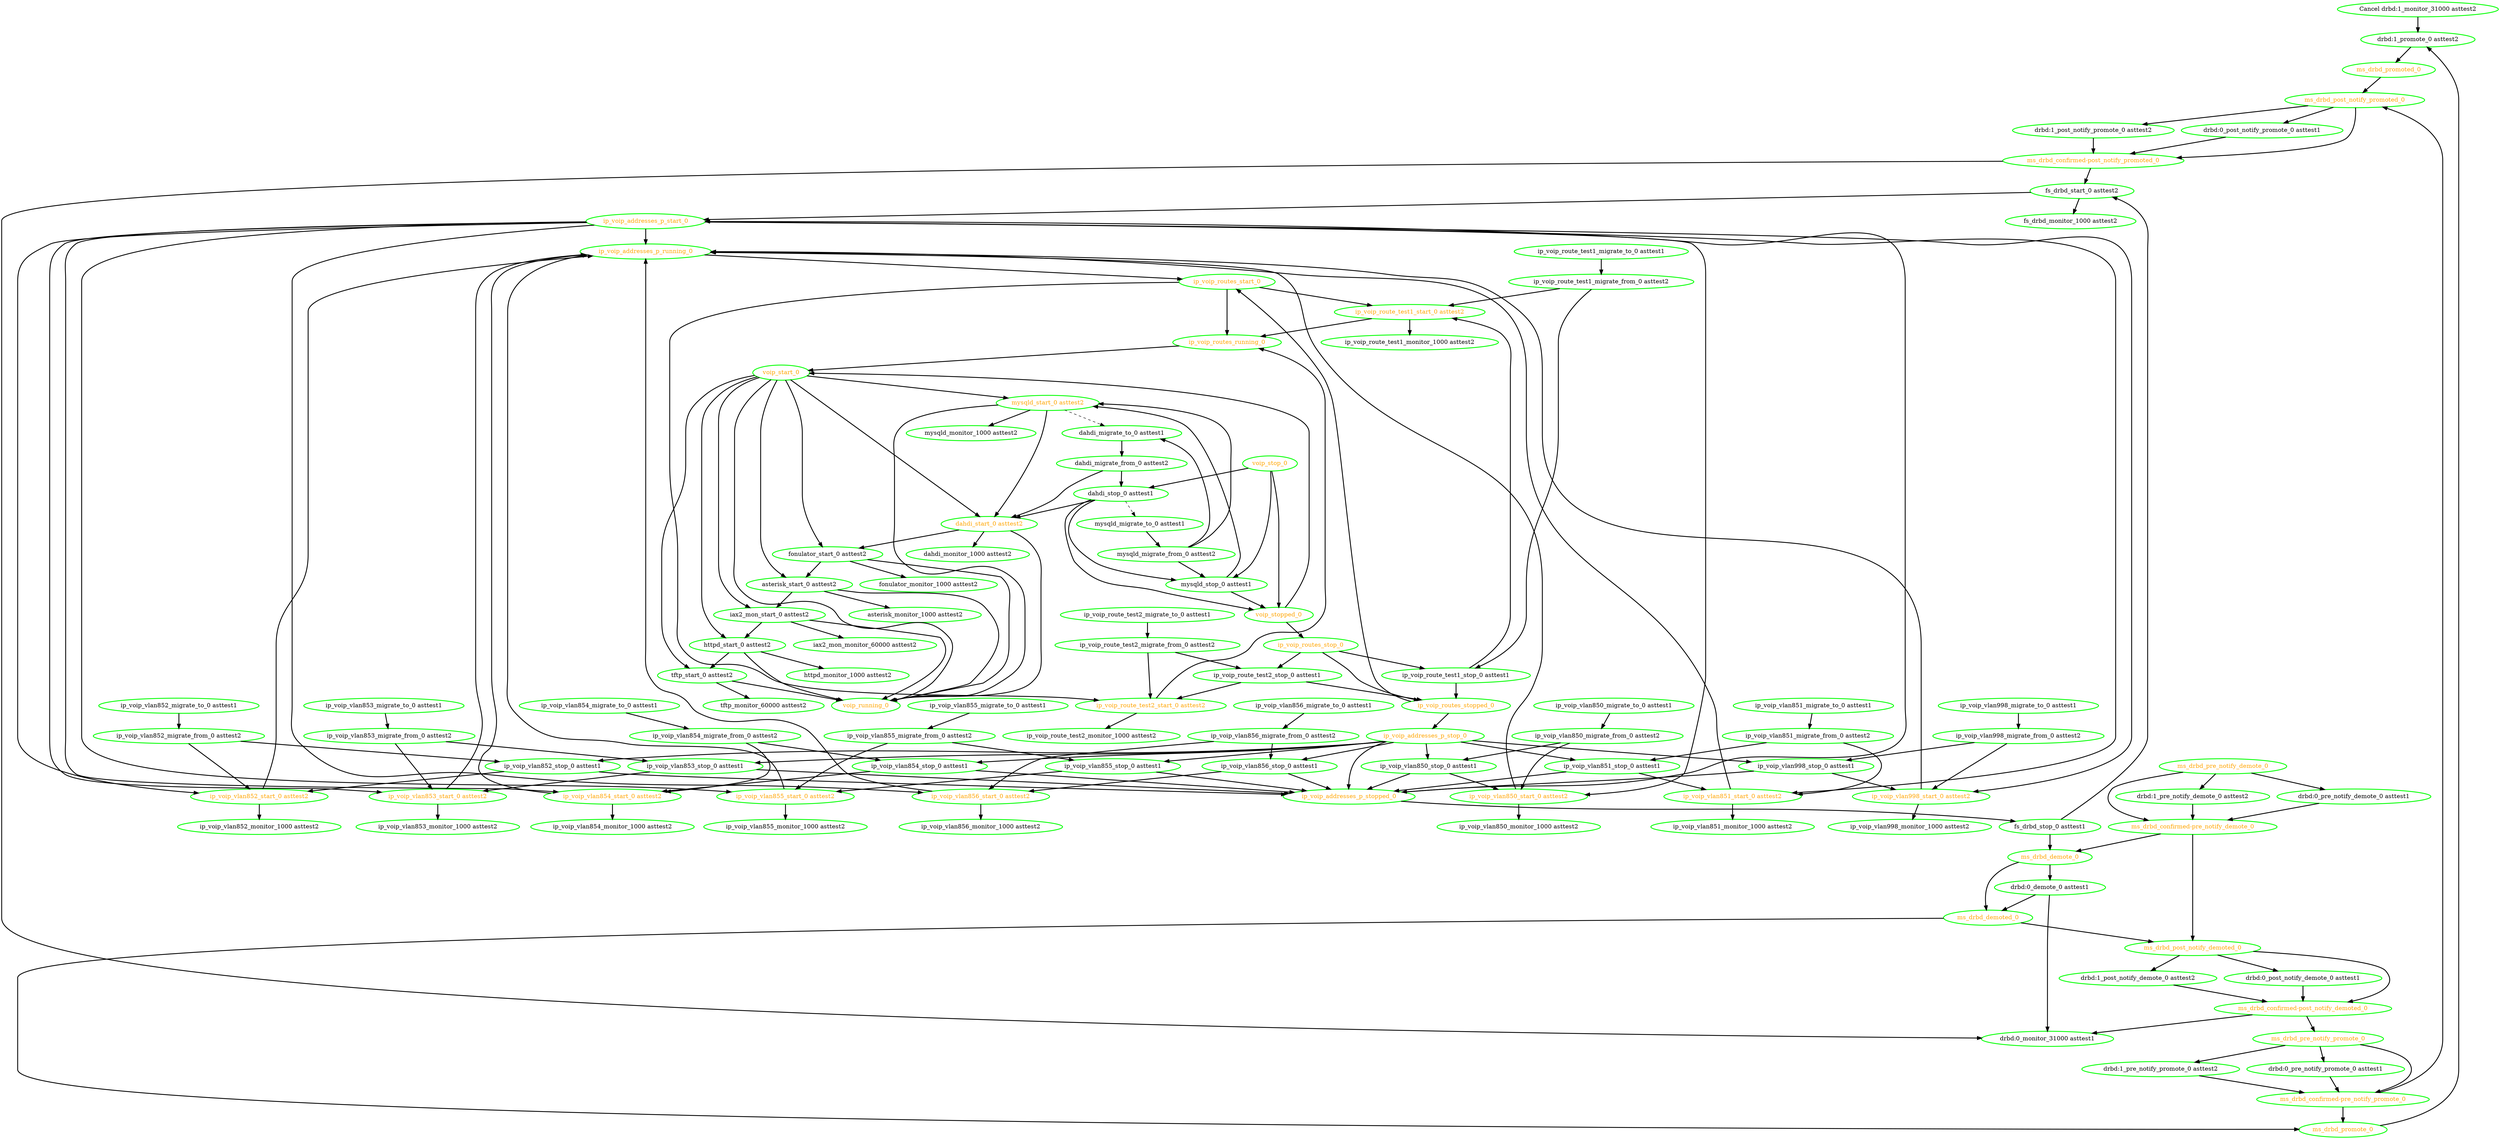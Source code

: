 digraph "g" {
"Cancel drbd:1_monitor_31000 asttest2" -> "drbd:1_promote_0 asttest2" [ style = bold]
"Cancel drbd:1_monitor_31000 asttest2" [ style=bold color="green" fontcolor="black"]
"asterisk_monitor_1000 asttest2" [ style=bold color="green" fontcolor="black"]
"asterisk_start_0 asttest2" -> "asterisk_monitor_1000 asttest2" [ style = bold]
"asterisk_start_0 asttest2" -> "iax2_mon_start_0 asttest2" [ style = bold]
"asterisk_start_0 asttest2" -> "voip_running_0" [ style = bold]
"asterisk_start_0 asttest2" [ style=bold color="green" fontcolor="black"]
"dahdi_migrate_from_0 asttest2" -> "dahdi_start_0 asttest2" [ style = bold]
"dahdi_migrate_from_0 asttest2" -> "dahdi_stop_0 asttest1" [ style = bold]
"dahdi_migrate_from_0 asttest2" [ style=bold color="green" fontcolor="black"]
"dahdi_migrate_to_0 asttest1" -> "dahdi_migrate_from_0 asttest2" [ style = bold]
"dahdi_migrate_to_0 asttest1" [ style=bold color="green" fontcolor="black"]
"dahdi_monitor_1000 asttest2" [ style=bold color="green" fontcolor="black"]
"dahdi_start_0 asttest2" -> "dahdi_monitor_1000 asttest2" [ style = bold]
"dahdi_start_0 asttest2" -> "fonulator_start_0 asttest2" [ style = bold]
"dahdi_start_0 asttest2" -> "voip_running_0" [ style = bold]
"dahdi_start_0 asttest2" [ style=bold color="green" fontcolor="orange"]
"dahdi_stop_0 asttest1" -> "dahdi_start_0 asttest2" [ style = bold]
"dahdi_stop_0 asttest1" -> "mysqld_migrate_to_0 asttest1" [ style = dashed]
"dahdi_stop_0 asttest1" -> "mysqld_stop_0 asttest1" [ style = bold]
"dahdi_stop_0 asttest1" -> "voip_stopped_0" [ style = bold]
"dahdi_stop_0 asttest1" [ style=bold color="green" fontcolor="black"]
"drbd:0_demote_0 asttest1" -> "drbd:0_monitor_31000 asttest1" [ style = bold]
"drbd:0_demote_0 asttest1" -> "ms_drbd_demoted_0" [ style = bold]
"drbd:0_demote_0 asttest1" [ style=bold color="green" fontcolor="black"]
"drbd:0_monitor_31000 asttest1" [ style=bold color="green" fontcolor="black"]
"drbd:0_post_notify_demote_0 asttest1" -> "ms_drbd_confirmed-post_notify_demoted_0" [ style = bold]
"drbd:0_post_notify_demote_0 asttest1" [ style=bold color="green" fontcolor="black"]
"drbd:0_post_notify_promote_0 asttest1" -> "ms_drbd_confirmed-post_notify_promoted_0" [ style = bold]
"drbd:0_post_notify_promote_0 asttest1" [ style=bold color="green" fontcolor="black"]
"drbd:0_pre_notify_demote_0 asttest1" -> "ms_drbd_confirmed-pre_notify_demote_0" [ style = bold]
"drbd:0_pre_notify_demote_0 asttest1" [ style=bold color="green" fontcolor="black"]
"drbd:0_pre_notify_promote_0 asttest1" -> "ms_drbd_confirmed-pre_notify_promote_0" [ style = bold]
"drbd:0_pre_notify_promote_0 asttest1" [ style=bold color="green" fontcolor="black"]
"drbd:1_post_notify_demote_0 asttest2" -> "ms_drbd_confirmed-post_notify_demoted_0" [ style = bold]
"drbd:1_post_notify_demote_0 asttest2" [ style=bold color="green" fontcolor="black"]
"drbd:1_post_notify_promote_0 asttest2" -> "ms_drbd_confirmed-post_notify_promoted_0" [ style = bold]
"drbd:1_post_notify_promote_0 asttest2" [ style=bold color="green" fontcolor="black"]
"drbd:1_pre_notify_demote_0 asttest2" -> "ms_drbd_confirmed-pre_notify_demote_0" [ style = bold]
"drbd:1_pre_notify_demote_0 asttest2" [ style=bold color="green" fontcolor="black"]
"drbd:1_pre_notify_promote_0 asttest2" -> "ms_drbd_confirmed-pre_notify_promote_0" [ style = bold]
"drbd:1_pre_notify_promote_0 asttest2" [ style=bold color="green" fontcolor="black"]
"drbd:1_promote_0 asttest2" -> "ms_drbd_promoted_0" [ style = bold]
"drbd:1_promote_0 asttest2" [ style=bold color="green" fontcolor="black"]
"fonulator_monitor_1000 asttest2" [ style=bold color="green" fontcolor="black"]
"fonulator_start_0 asttest2" -> "asterisk_start_0 asttest2" [ style = bold]
"fonulator_start_0 asttest2" -> "fonulator_monitor_1000 asttest2" [ style = bold]
"fonulator_start_0 asttest2" -> "voip_running_0" [ style = bold]
"fonulator_start_0 asttest2" [ style=bold color="green" fontcolor="black"]
"fs_drbd_monitor_1000 asttest2" [ style=bold color="green" fontcolor="black"]
"fs_drbd_start_0 asttest2" -> "fs_drbd_monitor_1000 asttest2" [ style = bold]
"fs_drbd_start_0 asttest2" -> "ip_voip_addresses_p_start_0" [ style = bold]
"fs_drbd_start_0 asttest2" [ style=bold color="green" fontcolor="black"]
"fs_drbd_stop_0 asttest1" -> "fs_drbd_start_0 asttest2" [ style = bold]
"fs_drbd_stop_0 asttest1" -> "ms_drbd_demote_0" [ style = bold]
"fs_drbd_stop_0 asttest1" [ style=bold color="green" fontcolor="black"]
"httpd_monitor_1000 asttest2" [ style=bold color="green" fontcolor="black"]
"httpd_start_0 asttest2" -> "httpd_monitor_1000 asttest2" [ style = bold]
"httpd_start_0 asttest2" -> "tftp_start_0 asttest2" [ style = bold]
"httpd_start_0 asttest2" -> "voip_running_0" [ style = bold]
"httpd_start_0 asttest2" [ style=bold color="green" fontcolor="black"]
"iax2_mon_monitor_60000 asttest2" [ style=bold color="green" fontcolor="black"]
"iax2_mon_start_0 asttest2" -> "httpd_start_0 asttest2" [ style = bold]
"iax2_mon_start_0 asttest2" -> "iax2_mon_monitor_60000 asttest2" [ style = bold]
"iax2_mon_start_0 asttest2" -> "voip_running_0" [ style = bold]
"iax2_mon_start_0 asttest2" [ style=bold color="green" fontcolor="black"]
"ip_voip_addresses_p_running_0" -> "ip_voip_routes_start_0" [ style = bold]
"ip_voip_addresses_p_running_0" [ style=bold color="green" fontcolor="orange"]
"ip_voip_addresses_p_start_0" -> "ip_voip_addresses_p_running_0" [ style = bold]
"ip_voip_addresses_p_start_0" -> "ip_voip_vlan850_start_0 asttest2" [ style = bold]
"ip_voip_addresses_p_start_0" -> "ip_voip_vlan851_start_0 asttest2" [ style = bold]
"ip_voip_addresses_p_start_0" -> "ip_voip_vlan852_start_0 asttest2" [ style = bold]
"ip_voip_addresses_p_start_0" -> "ip_voip_vlan853_start_0 asttest2" [ style = bold]
"ip_voip_addresses_p_start_0" -> "ip_voip_vlan854_start_0 asttest2" [ style = bold]
"ip_voip_addresses_p_start_0" -> "ip_voip_vlan855_start_0 asttest2" [ style = bold]
"ip_voip_addresses_p_start_0" -> "ip_voip_vlan856_start_0 asttest2" [ style = bold]
"ip_voip_addresses_p_start_0" -> "ip_voip_vlan998_start_0 asttest2" [ style = bold]
"ip_voip_addresses_p_start_0" [ style=bold color="green" fontcolor="orange"]
"ip_voip_addresses_p_stop_0" -> "ip_voip_addresses_p_stopped_0" [ style = bold]
"ip_voip_addresses_p_stop_0" -> "ip_voip_vlan850_stop_0 asttest1" [ style = bold]
"ip_voip_addresses_p_stop_0" -> "ip_voip_vlan851_stop_0 asttest1" [ style = bold]
"ip_voip_addresses_p_stop_0" -> "ip_voip_vlan852_stop_0 asttest1" [ style = bold]
"ip_voip_addresses_p_stop_0" -> "ip_voip_vlan853_stop_0 asttest1" [ style = bold]
"ip_voip_addresses_p_stop_0" -> "ip_voip_vlan854_stop_0 asttest1" [ style = bold]
"ip_voip_addresses_p_stop_0" -> "ip_voip_vlan855_stop_0 asttest1" [ style = bold]
"ip_voip_addresses_p_stop_0" -> "ip_voip_vlan856_stop_0 asttest1" [ style = bold]
"ip_voip_addresses_p_stop_0" -> "ip_voip_vlan998_stop_0 asttest1" [ style = bold]
"ip_voip_addresses_p_stop_0" [ style=bold color="green" fontcolor="orange"]
"ip_voip_addresses_p_stopped_0" -> "fs_drbd_stop_0 asttest1" [ style = bold]
"ip_voip_addresses_p_stopped_0" -> "ip_voip_addresses_p_start_0" [ style = bold]
"ip_voip_addresses_p_stopped_0" [ style=bold color="green" fontcolor="orange"]
"ip_voip_route_test1_migrate_from_0 asttest2" -> "ip_voip_route_test1_start_0 asttest2" [ style = bold]
"ip_voip_route_test1_migrate_from_0 asttest2" -> "ip_voip_route_test1_stop_0 asttest1" [ style = bold]
"ip_voip_route_test1_migrate_from_0 asttest2" [ style=bold color="green" fontcolor="black"]
"ip_voip_route_test1_migrate_to_0 asttest1" -> "ip_voip_route_test1_migrate_from_0 asttest2" [ style = bold]
"ip_voip_route_test1_migrate_to_0 asttest1" [ style=bold color="green" fontcolor="black"]
"ip_voip_route_test1_monitor_1000 asttest2" [ style=bold color="green" fontcolor="black"]
"ip_voip_route_test1_start_0 asttest2" -> "ip_voip_route_test1_monitor_1000 asttest2" [ style = bold]
"ip_voip_route_test1_start_0 asttest2" -> "ip_voip_routes_running_0" [ style = bold]
"ip_voip_route_test1_start_0 asttest2" [ style=bold color="green" fontcolor="orange"]
"ip_voip_route_test1_stop_0 asttest1" -> "ip_voip_route_test1_start_0 asttest2" [ style = bold]
"ip_voip_route_test1_stop_0 asttest1" -> "ip_voip_routes_stopped_0" [ style = bold]
"ip_voip_route_test1_stop_0 asttest1" [ style=bold color="green" fontcolor="black"]
"ip_voip_route_test2_migrate_from_0 asttest2" -> "ip_voip_route_test2_start_0 asttest2" [ style = bold]
"ip_voip_route_test2_migrate_from_0 asttest2" -> "ip_voip_route_test2_stop_0 asttest1" [ style = bold]
"ip_voip_route_test2_migrate_from_0 asttest2" [ style=bold color="green" fontcolor="black"]
"ip_voip_route_test2_migrate_to_0 asttest1" -> "ip_voip_route_test2_migrate_from_0 asttest2" [ style = bold]
"ip_voip_route_test2_migrate_to_0 asttest1" [ style=bold color="green" fontcolor="black"]
"ip_voip_route_test2_monitor_1000 asttest2" [ style=bold color="green" fontcolor="black"]
"ip_voip_route_test2_start_0 asttest2" -> "ip_voip_route_test2_monitor_1000 asttest2" [ style = bold]
"ip_voip_route_test2_start_0 asttest2" -> "ip_voip_routes_running_0" [ style = bold]
"ip_voip_route_test2_start_0 asttest2" [ style=bold color="green" fontcolor="orange"]
"ip_voip_route_test2_stop_0 asttest1" -> "ip_voip_route_test2_start_0 asttest2" [ style = bold]
"ip_voip_route_test2_stop_0 asttest1" -> "ip_voip_routes_stopped_0" [ style = bold]
"ip_voip_route_test2_stop_0 asttest1" [ style=bold color="green" fontcolor="black"]
"ip_voip_routes_running_0" -> "voip_start_0" [ style = bold]
"ip_voip_routes_running_0" [ style=bold color="green" fontcolor="orange"]
"ip_voip_routes_start_0" -> "ip_voip_route_test1_start_0 asttest2" [ style = bold]
"ip_voip_routes_start_0" -> "ip_voip_route_test2_start_0 asttest2" [ style = bold]
"ip_voip_routes_start_0" -> "ip_voip_routes_running_0" [ style = bold]
"ip_voip_routes_start_0" [ style=bold color="green" fontcolor="orange"]
"ip_voip_routes_stop_0" -> "ip_voip_route_test1_stop_0 asttest1" [ style = bold]
"ip_voip_routes_stop_0" -> "ip_voip_route_test2_stop_0 asttest1" [ style = bold]
"ip_voip_routes_stop_0" -> "ip_voip_routes_stopped_0" [ style = bold]
"ip_voip_routes_stop_0" [ style=bold color="green" fontcolor="orange"]
"ip_voip_routes_stopped_0" -> "ip_voip_addresses_p_stop_0" [ style = bold]
"ip_voip_routes_stopped_0" -> "ip_voip_routes_start_0" [ style = bold]
"ip_voip_routes_stopped_0" [ style=bold color="green" fontcolor="orange"]
"ip_voip_vlan850_migrate_from_0 asttest2" -> "ip_voip_vlan850_start_0 asttest2" [ style = bold]
"ip_voip_vlan850_migrate_from_0 asttest2" -> "ip_voip_vlan850_stop_0 asttest1" [ style = bold]
"ip_voip_vlan850_migrate_from_0 asttest2" [ style=bold color="green" fontcolor="black"]
"ip_voip_vlan850_migrate_to_0 asttest1" -> "ip_voip_vlan850_migrate_from_0 asttest2" [ style = bold]
"ip_voip_vlan850_migrate_to_0 asttest1" [ style=bold color="green" fontcolor="black"]
"ip_voip_vlan850_monitor_1000 asttest2" [ style=bold color="green" fontcolor="black"]
"ip_voip_vlan850_start_0 asttest2" -> "ip_voip_addresses_p_running_0" [ style = bold]
"ip_voip_vlan850_start_0 asttest2" -> "ip_voip_vlan850_monitor_1000 asttest2" [ style = bold]
"ip_voip_vlan850_start_0 asttest2" [ style=bold color="green" fontcolor="orange"]
"ip_voip_vlan850_stop_0 asttest1" -> "ip_voip_addresses_p_stopped_0" [ style = bold]
"ip_voip_vlan850_stop_0 asttest1" -> "ip_voip_vlan850_start_0 asttest2" [ style = bold]
"ip_voip_vlan850_stop_0 asttest1" [ style=bold color="green" fontcolor="black"]
"ip_voip_vlan851_migrate_from_0 asttest2" -> "ip_voip_vlan851_start_0 asttest2" [ style = bold]
"ip_voip_vlan851_migrate_from_0 asttest2" -> "ip_voip_vlan851_stop_0 asttest1" [ style = bold]
"ip_voip_vlan851_migrate_from_0 asttest2" [ style=bold color="green" fontcolor="black"]
"ip_voip_vlan851_migrate_to_0 asttest1" -> "ip_voip_vlan851_migrate_from_0 asttest2" [ style = bold]
"ip_voip_vlan851_migrate_to_0 asttest1" [ style=bold color="green" fontcolor="black"]
"ip_voip_vlan851_monitor_1000 asttest2" [ style=bold color="green" fontcolor="black"]
"ip_voip_vlan851_start_0 asttest2" -> "ip_voip_addresses_p_running_0" [ style = bold]
"ip_voip_vlan851_start_0 asttest2" -> "ip_voip_vlan851_monitor_1000 asttest2" [ style = bold]
"ip_voip_vlan851_start_0 asttest2" [ style=bold color="green" fontcolor="orange"]
"ip_voip_vlan851_stop_0 asttest1" -> "ip_voip_addresses_p_stopped_0" [ style = bold]
"ip_voip_vlan851_stop_0 asttest1" -> "ip_voip_vlan851_start_0 asttest2" [ style = bold]
"ip_voip_vlan851_stop_0 asttest1" [ style=bold color="green" fontcolor="black"]
"ip_voip_vlan852_migrate_from_0 asttest2" -> "ip_voip_vlan852_start_0 asttest2" [ style = bold]
"ip_voip_vlan852_migrate_from_0 asttest2" -> "ip_voip_vlan852_stop_0 asttest1" [ style = bold]
"ip_voip_vlan852_migrate_from_0 asttest2" [ style=bold color="green" fontcolor="black"]
"ip_voip_vlan852_migrate_to_0 asttest1" -> "ip_voip_vlan852_migrate_from_0 asttest2" [ style = bold]
"ip_voip_vlan852_migrate_to_0 asttest1" [ style=bold color="green" fontcolor="black"]
"ip_voip_vlan852_monitor_1000 asttest2" [ style=bold color="green" fontcolor="black"]
"ip_voip_vlan852_start_0 asttest2" -> "ip_voip_addresses_p_running_0" [ style = bold]
"ip_voip_vlan852_start_0 asttest2" -> "ip_voip_vlan852_monitor_1000 asttest2" [ style = bold]
"ip_voip_vlan852_start_0 asttest2" [ style=bold color="green" fontcolor="orange"]
"ip_voip_vlan852_stop_0 asttest1" -> "ip_voip_addresses_p_stopped_0" [ style = bold]
"ip_voip_vlan852_stop_0 asttest1" -> "ip_voip_vlan852_start_0 asttest2" [ style = bold]
"ip_voip_vlan852_stop_0 asttest1" [ style=bold color="green" fontcolor="black"]
"ip_voip_vlan853_migrate_from_0 asttest2" -> "ip_voip_vlan853_start_0 asttest2" [ style = bold]
"ip_voip_vlan853_migrate_from_0 asttest2" -> "ip_voip_vlan853_stop_0 asttest1" [ style = bold]
"ip_voip_vlan853_migrate_from_0 asttest2" [ style=bold color="green" fontcolor="black"]
"ip_voip_vlan853_migrate_to_0 asttest1" -> "ip_voip_vlan853_migrate_from_0 asttest2" [ style = bold]
"ip_voip_vlan853_migrate_to_0 asttest1" [ style=bold color="green" fontcolor="black"]
"ip_voip_vlan853_monitor_1000 asttest2" [ style=bold color="green" fontcolor="black"]
"ip_voip_vlan853_start_0 asttest2" -> "ip_voip_addresses_p_running_0" [ style = bold]
"ip_voip_vlan853_start_0 asttest2" -> "ip_voip_vlan853_monitor_1000 asttest2" [ style = bold]
"ip_voip_vlan853_start_0 asttest2" [ style=bold color="green" fontcolor="orange"]
"ip_voip_vlan853_stop_0 asttest1" -> "ip_voip_addresses_p_stopped_0" [ style = bold]
"ip_voip_vlan853_stop_0 asttest1" -> "ip_voip_vlan853_start_0 asttest2" [ style = bold]
"ip_voip_vlan853_stop_0 asttest1" [ style=bold color="green" fontcolor="black"]
"ip_voip_vlan854_migrate_from_0 asttest2" -> "ip_voip_vlan854_start_0 asttest2" [ style = bold]
"ip_voip_vlan854_migrate_from_0 asttest2" -> "ip_voip_vlan854_stop_0 asttest1" [ style = bold]
"ip_voip_vlan854_migrate_from_0 asttest2" [ style=bold color="green" fontcolor="black"]
"ip_voip_vlan854_migrate_to_0 asttest1" -> "ip_voip_vlan854_migrate_from_0 asttest2" [ style = bold]
"ip_voip_vlan854_migrate_to_0 asttest1" [ style=bold color="green" fontcolor="black"]
"ip_voip_vlan854_monitor_1000 asttest2" [ style=bold color="green" fontcolor="black"]
"ip_voip_vlan854_start_0 asttest2" -> "ip_voip_addresses_p_running_0" [ style = bold]
"ip_voip_vlan854_start_0 asttest2" -> "ip_voip_vlan854_monitor_1000 asttest2" [ style = bold]
"ip_voip_vlan854_start_0 asttest2" [ style=bold color="green" fontcolor="orange"]
"ip_voip_vlan854_stop_0 asttest1" -> "ip_voip_addresses_p_stopped_0" [ style = bold]
"ip_voip_vlan854_stop_0 asttest1" -> "ip_voip_vlan854_start_0 asttest2" [ style = bold]
"ip_voip_vlan854_stop_0 asttest1" [ style=bold color="green" fontcolor="black"]
"ip_voip_vlan855_migrate_from_0 asttest2" -> "ip_voip_vlan855_start_0 asttest2" [ style = bold]
"ip_voip_vlan855_migrate_from_0 asttest2" -> "ip_voip_vlan855_stop_0 asttest1" [ style = bold]
"ip_voip_vlan855_migrate_from_0 asttest2" [ style=bold color="green" fontcolor="black"]
"ip_voip_vlan855_migrate_to_0 asttest1" -> "ip_voip_vlan855_migrate_from_0 asttest2" [ style = bold]
"ip_voip_vlan855_migrate_to_0 asttest1" [ style=bold color="green" fontcolor="black"]
"ip_voip_vlan855_monitor_1000 asttest2" [ style=bold color="green" fontcolor="black"]
"ip_voip_vlan855_start_0 asttest2" -> "ip_voip_addresses_p_running_0" [ style = bold]
"ip_voip_vlan855_start_0 asttest2" -> "ip_voip_vlan855_monitor_1000 asttest2" [ style = bold]
"ip_voip_vlan855_start_0 asttest2" [ style=bold color="green" fontcolor="orange"]
"ip_voip_vlan855_stop_0 asttest1" -> "ip_voip_addresses_p_stopped_0" [ style = bold]
"ip_voip_vlan855_stop_0 asttest1" -> "ip_voip_vlan855_start_0 asttest2" [ style = bold]
"ip_voip_vlan855_stop_0 asttest1" [ style=bold color="green" fontcolor="black"]
"ip_voip_vlan856_migrate_from_0 asttest2" -> "ip_voip_vlan856_start_0 asttest2" [ style = bold]
"ip_voip_vlan856_migrate_from_0 asttest2" -> "ip_voip_vlan856_stop_0 asttest1" [ style = bold]
"ip_voip_vlan856_migrate_from_0 asttest2" [ style=bold color="green" fontcolor="black"]
"ip_voip_vlan856_migrate_to_0 asttest1" -> "ip_voip_vlan856_migrate_from_0 asttest2" [ style = bold]
"ip_voip_vlan856_migrate_to_0 asttest1" [ style=bold color="green" fontcolor="black"]
"ip_voip_vlan856_monitor_1000 asttest2" [ style=bold color="green" fontcolor="black"]
"ip_voip_vlan856_start_0 asttest2" -> "ip_voip_addresses_p_running_0" [ style = bold]
"ip_voip_vlan856_start_0 asttest2" -> "ip_voip_vlan856_monitor_1000 asttest2" [ style = bold]
"ip_voip_vlan856_start_0 asttest2" [ style=bold color="green" fontcolor="orange"]
"ip_voip_vlan856_stop_0 asttest1" -> "ip_voip_addresses_p_stopped_0" [ style = bold]
"ip_voip_vlan856_stop_0 asttest1" -> "ip_voip_vlan856_start_0 asttest2" [ style = bold]
"ip_voip_vlan856_stop_0 asttest1" [ style=bold color="green" fontcolor="black"]
"ip_voip_vlan998_migrate_from_0 asttest2" -> "ip_voip_vlan998_start_0 asttest2" [ style = bold]
"ip_voip_vlan998_migrate_from_0 asttest2" -> "ip_voip_vlan998_stop_0 asttest1" [ style = bold]
"ip_voip_vlan998_migrate_from_0 asttest2" [ style=bold color="green" fontcolor="black"]
"ip_voip_vlan998_migrate_to_0 asttest1" -> "ip_voip_vlan998_migrate_from_0 asttest2" [ style = bold]
"ip_voip_vlan998_migrate_to_0 asttest1" [ style=bold color="green" fontcolor="black"]
"ip_voip_vlan998_monitor_1000 asttest2" [ style=bold color="green" fontcolor="black"]
"ip_voip_vlan998_start_0 asttest2" -> "ip_voip_addresses_p_running_0" [ style = bold]
"ip_voip_vlan998_start_0 asttest2" -> "ip_voip_vlan998_monitor_1000 asttest2" [ style = bold]
"ip_voip_vlan998_start_0 asttest2" [ style=bold color="green" fontcolor="orange"]
"ip_voip_vlan998_stop_0 asttest1" -> "ip_voip_addresses_p_stopped_0" [ style = bold]
"ip_voip_vlan998_stop_0 asttest1" -> "ip_voip_vlan998_start_0 asttest2" [ style = bold]
"ip_voip_vlan998_stop_0 asttest1" [ style=bold color="green" fontcolor="black"]
"ms_drbd_confirmed-post_notify_demoted_0" -> "drbd:0_monitor_31000 asttest1" [ style = bold]
"ms_drbd_confirmed-post_notify_demoted_0" -> "ms_drbd_pre_notify_promote_0" [ style = bold]
"ms_drbd_confirmed-post_notify_demoted_0" [ style=bold color="green" fontcolor="orange"]
"ms_drbd_confirmed-post_notify_promoted_0" -> "drbd:0_monitor_31000 asttest1" [ style = bold]
"ms_drbd_confirmed-post_notify_promoted_0" -> "fs_drbd_start_0 asttest2" [ style = bold]
"ms_drbd_confirmed-post_notify_promoted_0" [ style=bold color="green" fontcolor="orange"]
"ms_drbd_confirmed-pre_notify_demote_0" -> "ms_drbd_demote_0" [ style = bold]
"ms_drbd_confirmed-pre_notify_demote_0" -> "ms_drbd_post_notify_demoted_0" [ style = bold]
"ms_drbd_confirmed-pre_notify_demote_0" [ style=bold color="green" fontcolor="orange"]
"ms_drbd_confirmed-pre_notify_promote_0" -> "ms_drbd_post_notify_promoted_0" [ style = bold]
"ms_drbd_confirmed-pre_notify_promote_0" -> "ms_drbd_promote_0" [ style = bold]
"ms_drbd_confirmed-pre_notify_promote_0" [ style=bold color="green" fontcolor="orange"]
"ms_drbd_demote_0" -> "drbd:0_demote_0 asttest1" [ style = bold]
"ms_drbd_demote_0" -> "ms_drbd_demoted_0" [ style = bold]
"ms_drbd_demote_0" [ style=bold color="green" fontcolor="orange"]
"ms_drbd_demoted_0" -> "ms_drbd_post_notify_demoted_0" [ style = bold]
"ms_drbd_demoted_0" -> "ms_drbd_promote_0" [ style = bold]
"ms_drbd_demoted_0" [ style=bold color="green" fontcolor="orange"]
"ms_drbd_post_notify_demoted_0" -> "drbd:0_post_notify_demote_0 asttest1" [ style = bold]
"ms_drbd_post_notify_demoted_0" -> "drbd:1_post_notify_demote_0 asttest2" [ style = bold]
"ms_drbd_post_notify_demoted_0" -> "ms_drbd_confirmed-post_notify_demoted_0" [ style = bold]
"ms_drbd_post_notify_demoted_0" [ style=bold color="green" fontcolor="orange"]
"ms_drbd_post_notify_promoted_0" -> "drbd:0_post_notify_promote_0 asttest1" [ style = bold]
"ms_drbd_post_notify_promoted_0" -> "drbd:1_post_notify_promote_0 asttest2" [ style = bold]
"ms_drbd_post_notify_promoted_0" -> "ms_drbd_confirmed-post_notify_promoted_0" [ style = bold]
"ms_drbd_post_notify_promoted_0" [ style=bold color="green" fontcolor="orange"]
"ms_drbd_pre_notify_demote_0" -> "drbd:0_pre_notify_demote_0 asttest1" [ style = bold]
"ms_drbd_pre_notify_demote_0" -> "drbd:1_pre_notify_demote_0 asttest2" [ style = bold]
"ms_drbd_pre_notify_demote_0" -> "ms_drbd_confirmed-pre_notify_demote_0" [ style = bold]
"ms_drbd_pre_notify_demote_0" [ style=bold color="green" fontcolor="orange"]
"ms_drbd_pre_notify_promote_0" -> "drbd:0_pre_notify_promote_0 asttest1" [ style = bold]
"ms_drbd_pre_notify_promote_0" -> "drbd:1_pre_notify_promote_0 asttest2" [ style = bold]
"ms_drbd_pre_notify_promote_0" -> "ms_drbd_confirmed-pre_notify_promote_0" [ style = bold]
"ms_drbd_pre_notify_promote_0" [ style=bold color="green" fontcolor="orange"]
"ms_drbd_promote_0" -> "drbd:1_promote_0 asttest2" [ style = bold]
"ms_drbd_promote_0" [ style=bold color="green" fontcolor="orange"]
"ms_drbd_promoted_0" -> "ms_drbd_post_notify_promoted_0" [ style = bold]
"ms_drbd_promoted_0" [ style=bold color="green" fontcolor="orange"]
"mysqld_migrate_from_0 asttest2" -> "dahdi_migrate_to_0 asttest1" [ style = bold]
"mysqld_migrate_from_0 asttest2" -> "mysqld_start_0 asttest2" [ style = bold]
"mysqld_migrate_from_0 asttest2" -> "mysqld_stop_0 asttest1" [ style = bold]
"mysqld_migrate_from_0 asttest2" [ style=bold color="green" fontcolor="black"]
"mysqld_migrate_to_0 asttest1" -> "mysqld_migrate_from_0 asttest2" [ style = bold]
"mysqld_migrate_to_0 asttest1" [ style=bold color="green" fontcolor="black"]
"mysqld_monitor_1000 asttest2" [ style=bold color="green" fontcolor="black"]
"mysqld_start_0 asttest2" -> "dahdi_migrate_to_0 asttest1" [ style = dashed]
"mysqld_start_0 asttest2" -> "dahdi_start_0 asttest2" [ style = bold]
"mysqld_start_0 asttest2" -> "mysqld_monitor_1000 asttest2" [ style = bold]
"mysqld_start_0 asttest2" -> "voip_running_0" [ style = bold]
"mysqld_start_0 asttest2" [ style=bold color="green" fontcolor="orange"]
"mysqld_stop_0 asttest1" -> "mysqld_start_0 asttest2" [ style = bold]
"mysqld_stop_0 asttest1" -> "voip_stopped_0" [ style = bold]
"mysqld_stop_0 asttest1" [ style=bold color="green" fontcolor="black"]
"tftp_monitor_60000 asttest2" [ style=bold color="green" fontcolor="black"]
"tftp_start_0 asttest2" -> "tftp_monitor_60000 asttest2" [ style = bold]
"tftp_start_0 asttest2" -> "voip_running_0" [ style = bold]
"tftp_start_0 asttest2" [ style=bold color="green" fontcolor="black"]
"voip_running_0" [ style=bold color="green" fontcolor="orange"]
"voip_start_0" -> "asterisk_start_0 asttest2" [ style = bold]
"voip_start_0" -> "dahdi_start_0 asttest2" [ style = bold]
"voip_start_0" -> "fonulator_start_0 asttest2" [ style = bold]
"voip_start_0" -> "httpd_start_0 asttest2" [ style = bold]
"voip_start_0" -> "iax2_mon_start_0 asttest2" [ style = bold]
"voip_start_0" -> "mysqld_start_0 asttest2" [ style = bold]
"voip_start_0" -> "tftp_start_0 asttest2" [ style = bold]
"voip_start_0" -> "voip_running_0" [ style = bold]
"voip_start_0" [ style=bold color="green" fontcolor="orange"]
"voip_stop_0" -> "dahdi_stop_0 asttest1" [ style = bold]
"voip_stop_0" -> "mysqld_stop_0 asttest1" [ style = bold]
"voip_stop_0" -> "voip_stopped_0" [ style = bold]
"voip_stop_0" [ style=bold color="green" fontcolor="orange"]
"voip_stopped_0" -> "ip_voip_routes_stop_0" [ style = bold]
"voip_stopped_0" -> "voip_start_0" [ style = bold]
"voip_stopped_0" [ style=bold color="green" fontcolor="orange"]
}
